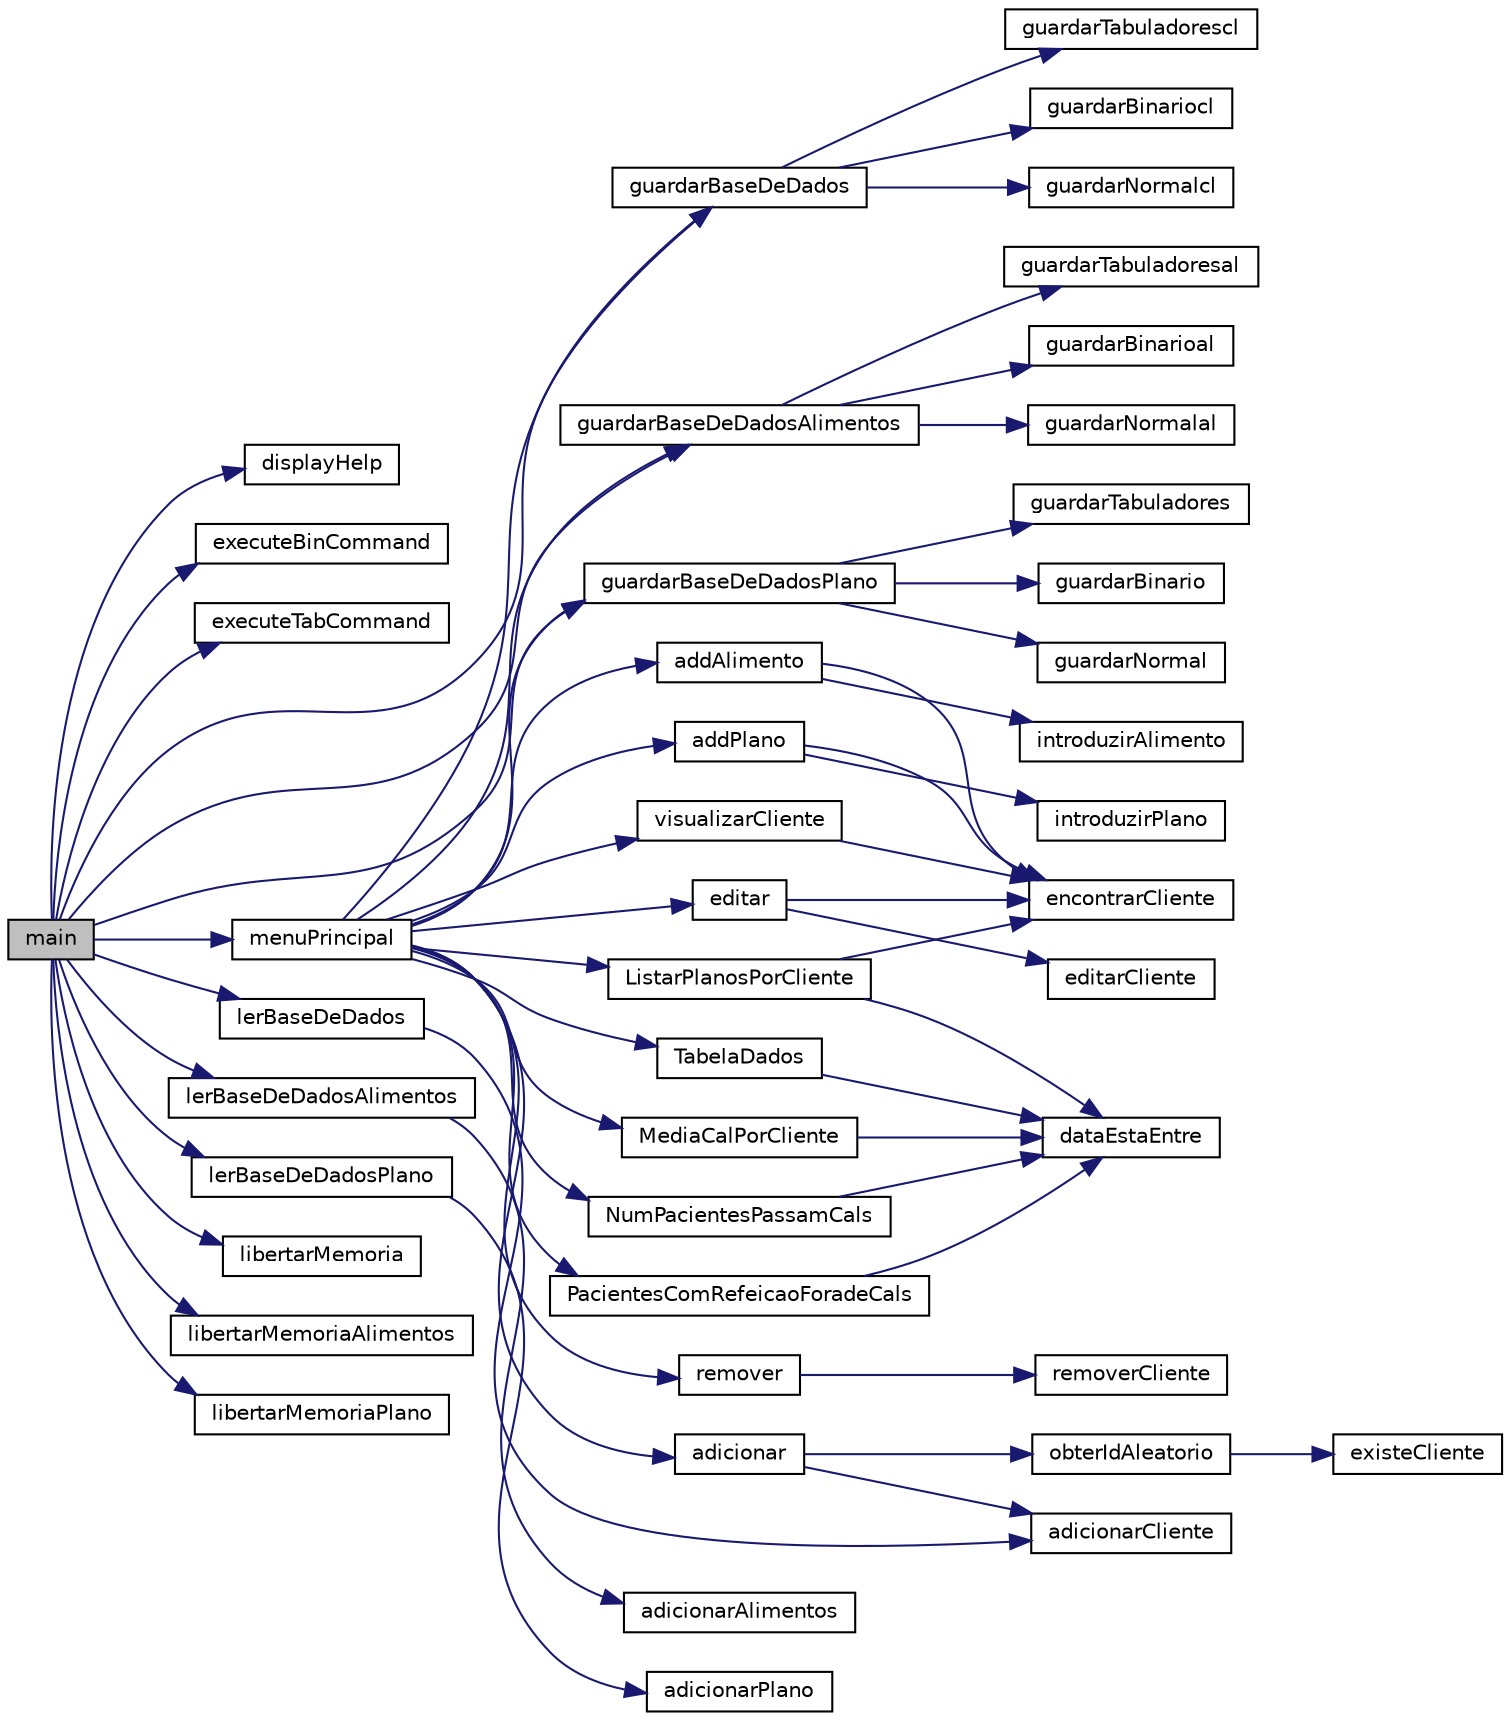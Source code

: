 digraph "main"
{
 // LATEX_PDF_SIZE
  edge [fontname="Helvetica",fontsize="10",labelfontname="Helvetica",labelfontsize="10"];
  node [fontname="Helvetica",fontsize="10",shape=record];
  rankdir="LR";
  Node1 [label="main",height=0.2,width=0.4,color="black", fillcolor="grey75", style="filled", fontcolor="black",tooltip="Função principal que vai correr outras funções como (Ler base de dados / Menu Principal / Guardar Bas..."];
  Node1 -> Node2 [color="midnightblue",fontsize="10",style="solid",fontname="Helvetica"];
  Node2 [label="displayHelp",height=0.2,width=0.4,color="black", fillcolor="white", style="filled",URL="$main_8c.html#a1451d6a0f33f9d0a02a4b055e5839e6e",tooltip="Função para correr o -help."];
  Node1 -> Node3 [color="midnightblue",fontsize="10",style="solid",fontname="Helvetica"];
  Node3 [label="executeBinCommand",height=0.2,width=0.4,color="black", fillcolor="white", style="filled",URL="$main_8c.html#a32a603eac2d022dd7b4f7b753bc42ae7",tooltip="Função que pede o ficheiro, lê-o em binario e imprime em texto normal."];
  Node1 -> Node4 [color="midnightblue",fontsize="10",style="solid",fontname="Helvetica"];
  Node4 [label="executeTabCommand",height=0.2,width=0.4,color="black", fillcolor="white", style="filled",URL="$main_8c.html#a42adfba60a45cfdc676f9e57bcbff006",tooltip="FUnção que pede um ficheiro e lê-o um ficheiro organizado por tabs."];
  Node1 -> Node5 [color="midnightblue",fontsize="10",style="solid",fontname="Helvetica"];
  Node5 [label="guardarBaseDeDados",height=0.2,width=0.4,color="black", fillcolor="white", style="filled",URL="$Cliente_8c.html#adc66ae3dcedcc9ef1ff104db8372b5a3",tooltip="Guarda as variaveis num ficheiro txt."];
  Node5 -> Node6 [color="midnightblue",fontsize="10",style="solid",fontname="Helvetica"];
  Node6 [label="guardarBinariocl",height=0.2,width=0.4,color="black", fillcolor="white", style="filled",URL="$Cliente_8c.html#a59bfb9bf8500f54f09e7674742811323",tooltip="Função que envia dados para o ficheiro txt em binario."];
  Node5 -> Node7 [color="midnightblue",fontsize="10",style="solid",fontname="Helvetica"];
  Node7 [label="guardarNormalcl",height=0.2,width=0.4,color="black", fillcolor="white", style="filled",URL="$Cliente_8c.html#a54d989ea0fa3e3bc8ebb5801aec9631a",tooltip="Função que envia dados para o ficheiro txt."];
  Node5 -> Node8 [color="midnightblue",fontsize="10",style="solid",fontname="Helvetica"];
  Node8 [label="guardarTabuladorescl",height=0.2,width=0.4,color="black", fillcolor="white", style="filled",URL="$Cliente_8c.html#aad88adf90d69b058825b9f2e0c036a70",tooltip="Função que envia dados para o ficheiro txt com tabs."];
  Node1 -> Node9 [color="midnightblue",fontsize="10",style="solid",fontname="Helvetica"];
  Node9 [label="guardarBaseDeDadosAlimentos",height=0.2,width=0.4,color="black", fillcolor="white", style="filled",URL="$Alimentos_8c.html#a923837271d1bd9d9d47909534c722b58",tooltip="Função que chama as 3 funções de guardar ficheiros."];
  Node9 -> Node10 [color="midnightblue",fontsize="10",style="solid",fontname="Helvetica"];
  Node10 [label="guardarBinarioal",height=0.2,width=0.4,color="black", fillcolor="white", style="filled",URL="$Alimentos_8c.html#a3a02ee668a576dd2df8d0a140d9d9600",tooltip="Função que envia dados para o ficheiro txt em binario."];
  Node9 -> Node11 [color="midnightblue",fontsize="10",style="solid",fontname="Helvetica"];
  Node11 [label="guardarNormalal",height=0.2,width=0.4,color="black", fillcolor="white", style="filled",URL="$Alimentos_8c.html#a399146bf66513da5ba577e03ad949f94",tooltip="Função que envia dados para o ficheiro txt."];
  Node9 -> Node12 [color="midnightblue",fontsize="10",style="solid",fontname="Helvetica"];
  Node12 [label="guardarTabuladoresal",height=0.2,width=0.4,color="black", fillcolor="white", style="filled",URL="$Alimentos_8c.html#a7f46d8e2d3f96ebbc3aa14a2fbdf7d86",tooltip="Guardar dados no ficheiro txt com Tabs."];
  Node1 -> Node13 [color="midnightblue",fontsize="10",style="solid",fontname="Helvetica"];
  Node13 [label="guardarBaseDeDadosPlano",height=0.2,width=0.4,color="black", fillcolor="white", style="filled",URL="$Plano_8c.html#a261b546d1331a435d1bc9c56cd1439d6",tooltip="Função que chama as 3 funções de guardar os dados."];
  Node13 -> Node14 [color="midnightblue",fontsize="10",style="solid",fontname="Helvetica"];
  Node14 [label="guardarBinario",height=0.2,width=0.4,color="black", fillcolor="white", style="filled",URL="$Plano_8c.html#aeacc68da14db63b7d170de88591b882e",tooltip="Função que envia dados para o ficheiro txt em binario."];
  Node13 -> Node15 [color="midnightblue",fontsize="10",style="solid",fontname="Helvetica"];
  Node15 [label="guardarNormal",height=0.2,width=0.4,color="black", fillcolor="white", style="filled",URL="$Plano_8c.html#a23e03ae8e58e37ab0cae69446f94d813",tooltip="Função que envia dados para o ficheiro txt."];
  Node13 -> Node16 [color="midnightblue",fontsize="10",style="solid",fontname="Helvetica"];
  Node16 [label="guardarTabuladores",height=0.2,width=0.4,color="black", fillcolor="white", style="filled",URL="$Plano_8c.html#a86347fe5b204f640d4c54fa3b17ffea3",tooltip="Função que envia dados para o ficheiro txt com tabs."];
  Node1 -> Node17 [color="midnightblue",fontsize="10",style="solid",fontname="Helvetica"];
  Node17 [label="lerBaseDeDados",height=0.2,width=0.4,color="black", fillcolor="white", style="filled",URL="$Cliente_8c.html#aaa662e3ea360cf6921fb7b06726f29ca",tooltip="Função le as variaveis do ficheiro txt e guarda-as na lista."];
  Node17 -> Node18 [color="midnightblue",fontsize="10",style="solid",fontname="Helvetica"];
  Node18 [label="adicionarCliente",height=0.2,width=0.4,color="black", fillcolor="white", style="filled",URL="$Cliente_8c.html#a55d8b247ca9866cff361fdbc25e28331",tooltip="Procedimento para adicionar um cliente no espaço null."];
  Node1 -> Node19 [color="midnightblue",fontsize="10",style="solid",fontname="Helvetica"];
  Node19 [label="lerBaseDeDadosAlimentos",height=0.2,width=0.4,color="black", fillcolor="white", style="filled",URL="$Alimentos_8c.html#a625b2c6a386b874e19f6c2c43bfe2987",tooltip="Função que lê o txt de alimentos ao iniciar o programa e guarda numa lista ligada."];
  Node19 -> Node20 [color="midnightblue",fontsize="10",style="solid",fontname="Helvetica"];
  Node20 [label="adicionarAlimentos",height=0.2,width=0.4,color="black", fillcolor="white", style="filled",URL="$Alimentos_8c.html#af98a8a67641a2909531b2a1bc521a1d1",tooltip="Função para adicionar um alimento ao ler um ficheiro txt."];
  Node1 -> Node21 [color="midnightblue",fontsize="10",style="solid",fontname="Helvetica"];
  Node21 [label="lerBaseDeDadosPlano",height=0.2,width=0.4,color="black", fillcolor="white", style="filled",URL="$Plano_8c.html#abaa4d495f8405ee9943bd58dda5a2289",tooltip="Função que lê o txt de Planos ao iniciar o programa e guarda numa lista ligada."];
  Node21 -> Node22 [color="midnightblue",fontsize="10",style="solid",fontname="Helvetica"];
  Node22 [label="adicionarPlano",height=0.2,width=0.4,color="black", fillcolor="white", style="filled",URL="$Plano_8c.html#af1eaf3803e08f72e3f789f290e47bde7",tooltip="Função para adicionar um Plano ao ler a base de dados."];
  Node1 -> Node23 [color="midnightblue",fontsize="10",style="solid",fontname="Helvetica"];
  Node23 [label="libertarMemoria",height=0.2,width=0.4,color="black", fillcolor="white", style="filled",URL="$Cliente_8c.html#a8534cfc99af082b1a37f89b94e49a220",tooltip="Liberta a memoria alocada pela lista e uso de recursao."];
  Node1 -> Node24 [color="midnightblue",fontsize="10",style="solid",fontname="Helvetica"];
  Node24 [label="libertarMemoriaAlimentos",height=0.2,width=0.4,color="black", fillcolor="white", style="filled",URL="$Alimentos_8c.html#a50949eca1a41934706e14441f6db537c",tooltip="Liberta a memoria alocada pela lista & Uso de recursao."];
  Node1 -> Node25 [color="midnightblue",fontsize="10",style="solid",fontname="Helvetica"];
  Node25 [label="libertarMemoriaPlano",height=0.2,width=0.4,color="black", fillcolor="white", style="filled",URL="$Plano_8c.html#aee7a177ba0b98e01eb5d65b8915653ff",tooltip="Liberta a memoria alocada pela lista e uso de recursao."];
  Node1 -> Node26 [color="midnightblue",fontsize="10",style="solid",fontname="Helvetica"];
  Node26 [label="menuPrincipal",height=0.2,width=0.4,color="black", fillcolor="white", style="filled",URL="$ListaLigada_8c.html#a0bb74a8b4a29008967c6d101ddd60701",tooltip="Função que imprime o menu do programa."];
  Node26 -> Node27 [color="midnightblue",fontsize="10",style="solid",fontname="Helvetica"];
  Node27 [label="addAlimento",height=0.2,width=0.4,color="black", fillcolor="white", style="filled",URL="$Alimentos_8c.html#ad16aab586ff6cca3a2d1c8515f7252ef",tooltip="Função que pede os dados para adicionar um Alimento."];
  Node27 -> Node28 [color="midnightblue",fontsize="10",style="solid",fontname="Helvetica"];
  Node28 [label="encontrarCliente",height=0.2,width=0.4,color="black", fillcolor="white", style="filled",URL="$Cliente_8c.html#a39edc51899adccc37eef0c940d9b6573",tooltip="Funcao para encontrar um cliente."];
  Node27 -> Node29 [color="midnightblue",fontsize="10",style="solid",fontname="Helvetica"];
  Node29 [label="introduzirAlimento",height=0.2,width=0.4,color="black", fillcolor="white", style="filled",URL="$Alimentos_8c.html#ad284506774f3e5218110e40d11fa0b44",tooltip="Função para adicionar um cliente."];
  Node26 -> Node30 [color="midnightblue",fontsize="10",style="solid",fontname="Helvetica"];
  Node30 [label="addPlano",height=0.2,width=0.4,color="black", fillcolor="white", style="filled",URL="$Plano_8c.html#a66381e8bb2ba01e2329f909200d6d647",tooltip="Função que pede os dados do Plano."];
  Node30 -> Node28 [color="midnightblue",fontsize="10",style="solid",fontname="Helvetica"];
  Node30 -> Node31 [color="midnightblue",fontsize="10",style="solid",fontname="Helvetica"];
  Node31 [label="introduzirPlano",height=0.2,width=0.4,color="black", fillcolor="white", style="filled",URL="$Plano_8c.html#a1fe56b50c9b5bdcac4d43dd692dc1ba9",tooltip="Função para adicionar um Plano."];
  Node26 -> Node32 [color="midnightblue",fontsize="10",style="solid",fontname="Helvetica"];
  Node32 [label="adicionar",height=0.2,width=0.4,color="black", fillcolor="white", style="filled",URL="$Cliente_8c.html#ad89f212646caf83baa49f642d41ccddf",tooltip="Funcao para pedir dados do cliente."];
  Node32 -> Node18 [color="midnightblue",fontsize="10",style="solid",fontname="Helvetica"];
  Node32 -> Node33 [color="midnightblue",fontsize="10",style="solid",fontname="Helvetica"];
  Node33 [label="obterIdAleatorio",height=0.2,width=0.4,color="black", fillcolor="white", style="filled",URL="$Cliente_8c.html#a0b0a7cfa55c16f954cae709a1223b2aa",tooltip="Obter um id aleatorio."];
  Node33 -> Node34 [color="midnightblue",fontsize="10",style="solid",fontname="Helvetica"];
  Node34 [label="existeCliente",height=0.2,width=0.4,color="black", fillcolor="white", style="filled",URL="$Cliente_8c.html#adc97a8443ceb4650d6ea6940e1198b06",tooltip="função que verifica se existe cliente"];
  Node26 -> Node35 [color="midnightblue",fontsize="10",style="solid",fontname="Helvetica"];
  Node35 [label="editar",height=0.2,width=0.4,color="black", fillcolor="white", style="filled",URL="$Cliente_8c.html#a355cd4cc644c71c87eb4061e9dac5649",tooltip="funcao para editar um cliente"];
  Node35 -> Node36 [color="midnightblue",fontsize="10",style="solid",fontname="Helvetica"];
  Node36 [label="editarCliente",height=0.2,width=0.4,color="black", fillcolor="white", style="filled",URL="$Cliente_8c.html#adba015396e99eab3eb7e9affcf482234",tooltip="Dado um cliente, pede-se os dados para edita-lo."];
  Node35 -> Node28 [color="midnightblue",fontsize="10",style="solid",fontname="Helvetica"];
  Node26 -> Node5 [color="midnightblue",fontsize="10",style="solid",fontname="Helvetica"];
  Node26 -> Node9 [color="midnightblue",fontsize="10",style="solid",fontname="Helvetica"];
  Node26 -> Node13 [color="midnightblue",fontsize="10",style="solid",fontname="Helvetica"];
  Node26 -> Node37 [color="midnightblue",fontsize="10",style="solid",fontname="Helvetica"];
  Node37 [label="ListarPlanosPorCliente",height=0.2,width=0.4,color="black", fillcolor="white", style="filled",URL="$Plano_8c.html#ac993883c82378d588ddb7d0741e6ab20",tooltip="Função para listar Planos que estão entre 2 datas pedidas e que são de uma certa refeição."];
  Node37 -> Node38 [color="midnightblue",fontsize="10",style="solid",fontname="Helvetica"];
  Node38 [label="dataEstaEntre",height=0.2,width=0.4,color="black", fillcolor="white", style="filled",URL="$Alimentos_8c.html#a95fc2869bf817ef748e5bed8e22b21fb",tooltip="Função que valida se a data está entre outras duas datas."];
  Node37 -> Node28 [color="midnightblue",fontsize="10",style="solid",fontname="Helvetica"];
  Node26 -> Node39 [color="midnightblue",fontsize="10",style="solid",fontname="Helvetica"];
  Node39 [label="MediaCalPorCliente",height=0.2,width=0.4,color="black", fillcolor="white", style="filled",URL="$Plano_8c.html#a5185846953b43d669f6deb0e55746e30",tooltip="Função que faz a media de calorias de todos os clientes entre 2 datas pedidas."];
  Node39 -> Node38 [color="midnightblue",fontsize="10",style="solid",fontname="Helvetica"];
  Node26 -> Node40 [color="midnightblue",fontsize="10",style="solid",fontname="Helvetica"];
  Node40 [label="NumPacientesPassamCals",height=0.2,width=0.4,color="black", fillcolor="white", style="filled",URL="$Alimentos_8c.html#ae6a431d547c0e05d08279e6ff6ef037a",tooltip="Função que vê quantos Pacientes passaram o numero de calorias introduzidas."];
  Node40 -> Node38 [color="midnightblue",fontsize="10",style="solid",fontname="Helvetica"];
  Node26 -> Node41 [color="midnightblue",fontsize="10",style="solid",fontname="Helvetica"];
  Node41 [label="PacientesComRefeicaoForadeCals",height=0.2,width=0.4,color="black", fillcolor="white", style="filled",URL="$Alimentos_8c.html#ac7e656c872ef5ff9b79ee973109652e6",tooltip="Função que Lista todos os Pacientes fora de Calorias em uma certa refeição, por ordem decrescente."];
  Node41 -> Node38 [color="midnightblue",fontsize="10",style="solid",fontname="Helvetica"];
  Node26 -> Node42 [color="midnightblue",fontsize="10",style="solid",fontname="Helvetica"];
  Node42 [label="remover",height=0.2,width=0.4,color="black", fillcolor="white", style="filled",URL="$Cliente_8c.html#a5b4c008881777c2b5013db5daeb21258",tooltip="funcao para remover o cliente"];
  Node42 -> Node43 [color="midnightblue",fontsize="10",style="solid",fontname="Helvetica"];
  Node43 [label="removerCliente",height=0.2,width=0.4,color="black", fillcolor="white", style="filled",URL="$Cliente_8c.html#a617f941db3ba9758f14191542451d835",tooltip="Função para remover um cliente da lista."];
  Node26 -> Node44 [color="midnightblue",fontsize="10",style="solid",fontname="Helvetica"];
  Node44 [label="TabelaDados",height=0.2,width=0.4,color="black", fillcolor="white", style="filled",URL="$Plano_8c.html#a1914087d94492bf067a261390d412c8b",tooltip="Função que faz uma tabela com todos os Planos e com as calorias consumidas."];
  Node44 -> Node38 [color="midnightblue",fontsize="10",style="solid",fontname="Helvetica"];
  Node26 -> Node45 [color="midnightblue",fontsize="10",style="solid",fontname="Helvetica"];
  Node45 [label="visualizarCliente",height=0.2,width=0.4,color="black", fillcolor="white", style="filled",URL="$Cliente_8c.html#acb183c04e229e583d7e957dec69b2760",tooltip="funcao para visualizar cliente"];
  Node45 -> Node28 [color="midnightblue",fontsize="10",style="solid",fontname="Helvetica"];
}
